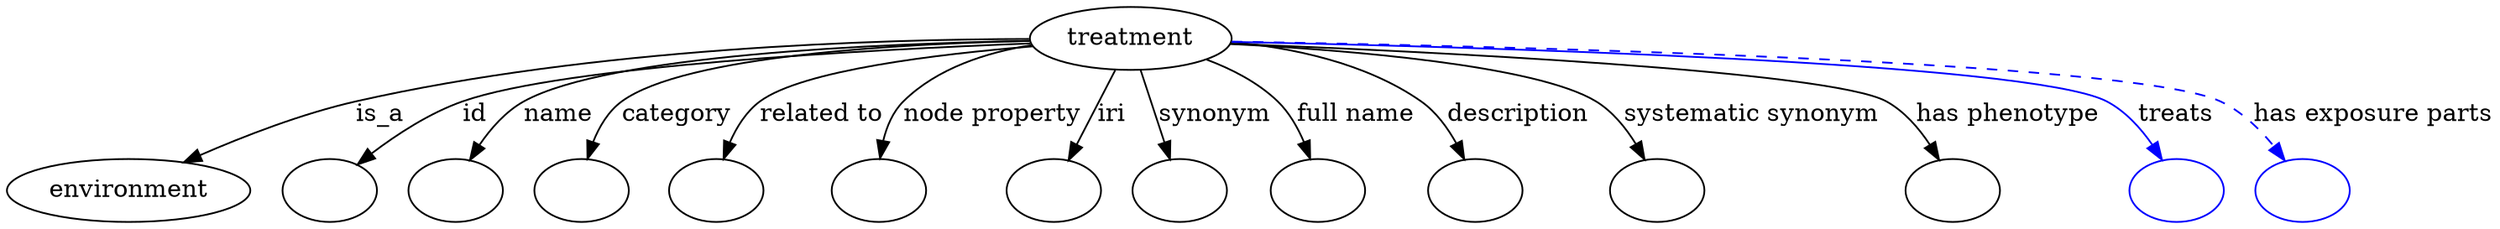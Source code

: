 digraph {
	graph [bb="0,0,1192.2,122"];
	node [label="\N"];
	treatment	 [height=0.5,
		label=treatment,
		pos="562.8,104",
		width=1.2083];
	environment	 [height=0.5,
		pos="54.803,18",
		width=1.5223];
	treatment -> environment	 [label=is_a,
		lp="201.08,61",
		pos="e,86.95,32.661 519.5,101.25 435.02,95.639 251.08,82.22 189.25,68 157.15,60.618 122.34,47.518 96.175,36.578"];
	id	 [color=black,
		height=0.5,
		label="",
		pos="154.8,18",
		width=0.75];
	treatment -> id	 [color=black,
		label=id,
		lp="253.25,61",
		pos="e,173.6,31.021 519.73,101.14 445.53,95.864 296.73,83.704 246.91,68 223.86,60.732 199.93,47.543 182.24,36.536",
		style=solid];
	name	 [color=black,
		height=0.5,
		label="",
		pos="226.8,18",
		width=0.75];
	treatment -> name	 [color=black,
		label=name,
		lp="296.96,61",
		pos="e,239.82,34.345 519.43,101.65 451.32,97.423 322.81,87.151 281.49,68 268.41,61.939 256.3,51.606 246.82,41.9",
		style=solid];
	category	 [color=black,
		height=0.5,
		label="",
		pos="298.8,18",
		width=0.75];
	treatment -> category	 [color=black,
		label=category,
		lp="352.9,61",
		pos="e,304.8,35.597 519.28,101.71 460.34,97.87 358.97,88.456 328.61,68 320.24,62.36 313.86,53.511 309.2,44.814",
		style=solid];
	"related to"	 [color=black,
		height=0.5,
		label="",
		pos="370.8,18",
		width=0.75];
	treatment -> "related to"	 [color=black,
		label="related to",
		lp="418.04,61",
		pos="e,373.88,36.252 520.52,99.673 476.28,94.368 410.62,84.053 391.33,68 384.56,62.367 380,54.145 376.93,45.989",
		style=solid];
	"node property"	 [color=black,
		height=0.5,
		label="",
		pos="442.8,18",
		width=0.75];
	treatment -> "node property"	 [color=black,
		label="node property",
		lp="493.87,61",
		pos="e,442.9,36.196 524.34,95.392 497.29,88.587 464.28,78.51 454.66,68 449.22,62.051 446.14,54.07 444.44,46.233",
		style=solid];
	iri	 [color=black,
		height=0.5,
		label="",
		pos="514.8,18",
		width=0.75];
	treatment -> iri	 [color=black,
		label=iri,
		lp="548.02,61",
		pos="e,524.25,34.919 552.86,86.181 546.03,73.949 536.86,57.519 529.23,43.853",
		style=solid];
	synonym	 [color=black,
		height=0.5,
		label="",
		pos="586.8,18",
		width=0.75];
	treatment -> synonym	 [color=black,
		label=synonym,
		lp="602.47,61",
		pos="e,581.8,35.917 567.89,85.762 571.13,74.168 575.38,58.931 579.03,45.843",
		style=solid];
	"full name"	 [color=black,
		height=0.5,
		label="",
		pos="658.8,18",
		width=0.75];
	treatment -> "full name"	 [color=black,
		label="full name",
		lp="669.43,61",
		pos="e,652.26,35.871 595.25,91.925 607.76,86.104 621.51,78.15 631.8,68 638.37,61.529 643.74,53.12 647.91,45.051",
		style=solid];
	description	 [color=black,
		height=0.5,
		label="",
		pos="730.8,18",
		width=0.75];
	treatment -> description	 [color=black,
		label=description,
		lp="744.91,61",
		pos="e,723.89,35.702 602.79,96.9 637.49,90.135 684.48,79.327 699.8,68 707.89,62.027 714.34,53.258 719.21,44.725",
		style=solid];
	"systematic synonym"	 [color=black,
		height=0.5,
		label="",
		pos="815.8,18",
		width=0.75];
	treatment -> "systematic synonym"	 [color=black,
		label="systematic synonym",
		lp="851.77,61",
		pos="e,807.64,35.602 605.7,100.76 660.43,95.976 751.41,85.624 779.8,68 789.07,62.245 796.67,53.139 802.46,44.265",
		style=solid];
	"has phenotype"	 [color=black,
		height=0.5,
		label="",
		pos="952.8,18",
		width=0.75];
	treatment -> "has phenotype"	 [color=black,
		label="has phenotype",
		lp="970.04,61",
		pos="e,943.73,35.395 606.13,101.42 693.86,95.923 886.43,82.386 912.8,68 923.01,62.434 931.55,53.071 938.09,43.943",
		style=solid];
	treats	 [color=blue,
		height=0.5,
		label="",
		pos="1055.8,18",
		width=0.75];
	treatment -> treats	 [color=blue,
		label=treats,
		lp="1046,61",
		pos="e,1046.4,35.016 606.27,102.43 712.3,98.345 978.15,86.375 1013.8,68 1024.6,62.433 1033.7,52.762 1040.7,43.4",
		style=solid];
	"has exposure parts"	 [color=blue,
		height=0.5,
		label="",
		pos="1127.8,18",
		width=0.75];
	treatment -> "has exposure parts"	 [color=blue,
		label="has exposure parts",
		lp="1140.5,61",
		pos="e,1113.4,33.665 606.31,102.35 720.45,97.817 1022.7,84.403 1064.8,68 1080.1,62.049 1094.6,51.03 1105.9,40.847",
		style=dashed];
}

